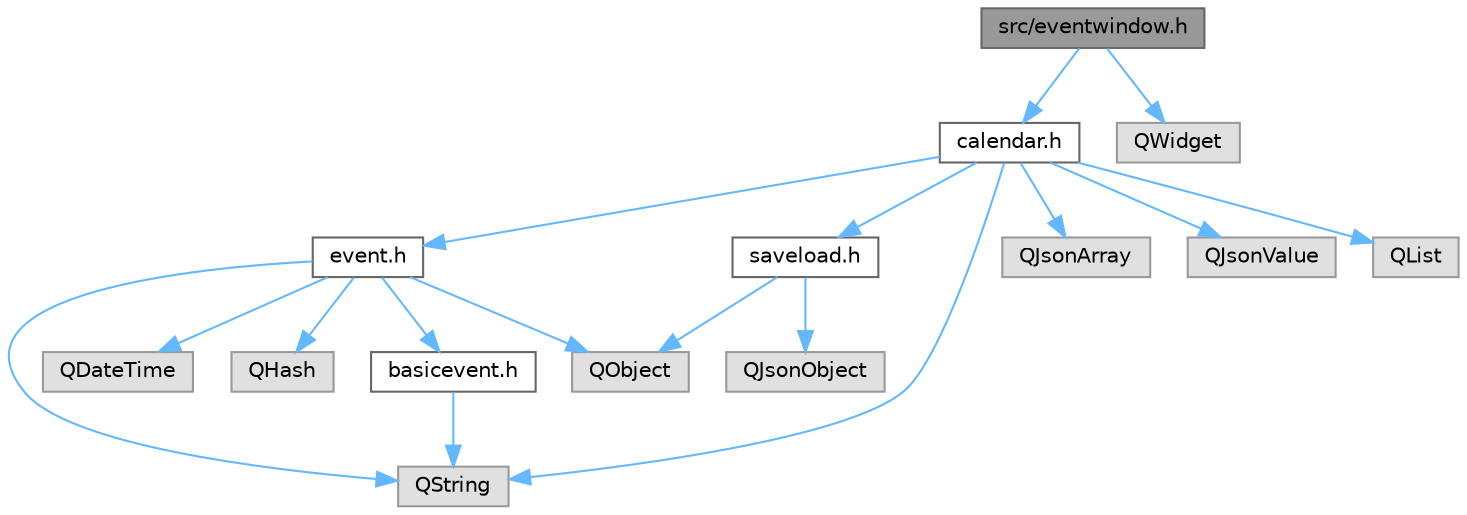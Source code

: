 digraph "src/eventwindow.h"
{
 // LATEX_PDF_SIZE
  bgcolor="transparent";
  edge [fontname=Helvetica,fontsize=10,labelfontname=Helvetica,labelfontsize=10];
  node [fontname=Helvetica,fontsize=10,shape=box,height=0.2,width=0.4];
  Node1 [id="Node000001",label="src/eventwindow.h",height=0.2,width=0.4,color="gray40", fillcolor="grey60", style="filled", fontcolor="black",tooltip=" "];
  Node1 -> Node2 [id="edge17_Node000001_Node000002",color="steelblue1",style="solid",tooltip=" "];
  Node2 [id="Node000002",label="calendar.h",height=0.2,width=0.4,color="grey40", fillcolor="white", style="filled",URL="$calendar_8h.html",tooltip=" "];
  Node2 -> Node3 [id="edge18_Node000002_Node000003",color="steelblue1",style="solid",tooltip=" "];
  Node3 [id="Node000003",label="event.h",height=0.2,width=0.4,color="grey40", fillcolor="white", style="filled",URL="$event_8h.html",tooltip=" "];
  Node3 -> Node4 [id="edge19_Node000003_Node000004",color="steelblue1",style="solid",tooltip=" "];
  Node4 [id="Node000004",label="QDateTime",height=0.2,width=0.4,color="grey60", fillcolor="#E0E0E0", style="filled",tooltip=" "];
  Node3 -> Node5 [id="edge20_Node000003_Node000005",color="steelblue1",style="solid",tooltip=" "];
  Node5 [id="Node000005",label="QHash",height=0.2,width=0.4,color="grey60", fillcolor="#E0E0E0", style="filled",tooltip=" "];
  Node3 -> Node6 [id="edge21_Node000003_Node000006",color="steelblue1",style="solid",tooltip=" "];
  Node6 [id="Node000006",label="QObject",height=0.2,width=0.4,color="grey60", fillcolor="#E0E0E0", style="filled",tooltip=" "];
  Node3 -> Node7 [id="edge22_Node000003_Node000007",color="steelblue1",style="solid",tooltip=" "];
  Node7 [id="Node000007",label="QString",height=0.2,width=0.4,color="grey60", fillcolor="#E0E0E0", style="filled",tooltip=" "];
  Node3 -> Node8 [id="edge23_Node000003_Node000008",color="steelblue1",style="solid",tooltip=" "];
  Node8 [id="Node000008",label="basicevent.h",height=0.2,width=0.4,color="grey40", fillcolor="white", style="filled",URL="$basicevent_8h.html",tooltip=" "];
  Node8 -> Node7 [id="edge24_Node000008_Node000007",color="steelblue1",style="solid",tooltip=" "];
  Node2 -> Node9 [id="edge25_Node000002_Node000009",color="steelblue1",style="solid",tooltip=" "];
  Node9 [id="Node000009",label="saveload.h",height=0.2,width=0.4,color="grey40", fillcolor="white", style="filled",URL="$saveload_8h.html",tooltip=" "];
  Node9 -> Node10 [id="edge26_Node000009_Node000010",color="steelblue1",style="solid",tooltip=" "];
  Node10 [id="Node000010",label="QJsonObject",height=0.2,width=0.4,color="grey60", fillcolor="#E0E0E0", style="filled",tooltip=" "];
  Node9 -> Node6 [id="edge27_Node000009_Node000006",color="steelblue1",style="solid",tooltip=" "];
  Node2 -> Node11 [id="edge28_Node000002_Node000011",color="steelblue1",style="solid",tooltip=" "];
  Node11 [id="Node000011",label="QJsonArray",height=0.2,width=0.4,color="grey60", fillcolor="#E0E0E0", style="filled",tooltip=" "];
  Node2 -> Node12 [id="edge29_Node000002_Node000012",color="steelblue1",style="solid",tooltip=" "];
  Node12 [id="Node000012",label="QJsonValue",height=0.2,width=0.4,color="grey60", fillcolor="#E0E0E0", style="filled",tooltip=" "];
  Node2 -> Node13 [id="edge30_Node000002_Node000013",color="steelblue1",style="solid",tooltip=" "];
  Node13 [id="Node000013",label="QList",height=0.2,width=0.4,color="grey60", fillcolor="#E0E0E0", style="filled",tooltip=" "];
  Node2 -> Node7 [id="edge31_Node000002_Node000007",color="steelblue1",style="solid",tooltip=" "];
  Node1 -> Node14 [id="edge32_Node000001_Node000014",color="steelblue1",style="solid",tooltip=" "];
  Node14 [id="Node000014",label="QWidget",height=0.2,width=0.4,color="grey60", fillcolor="#E0E0E0", style="filled",tooltip=" "];
}
